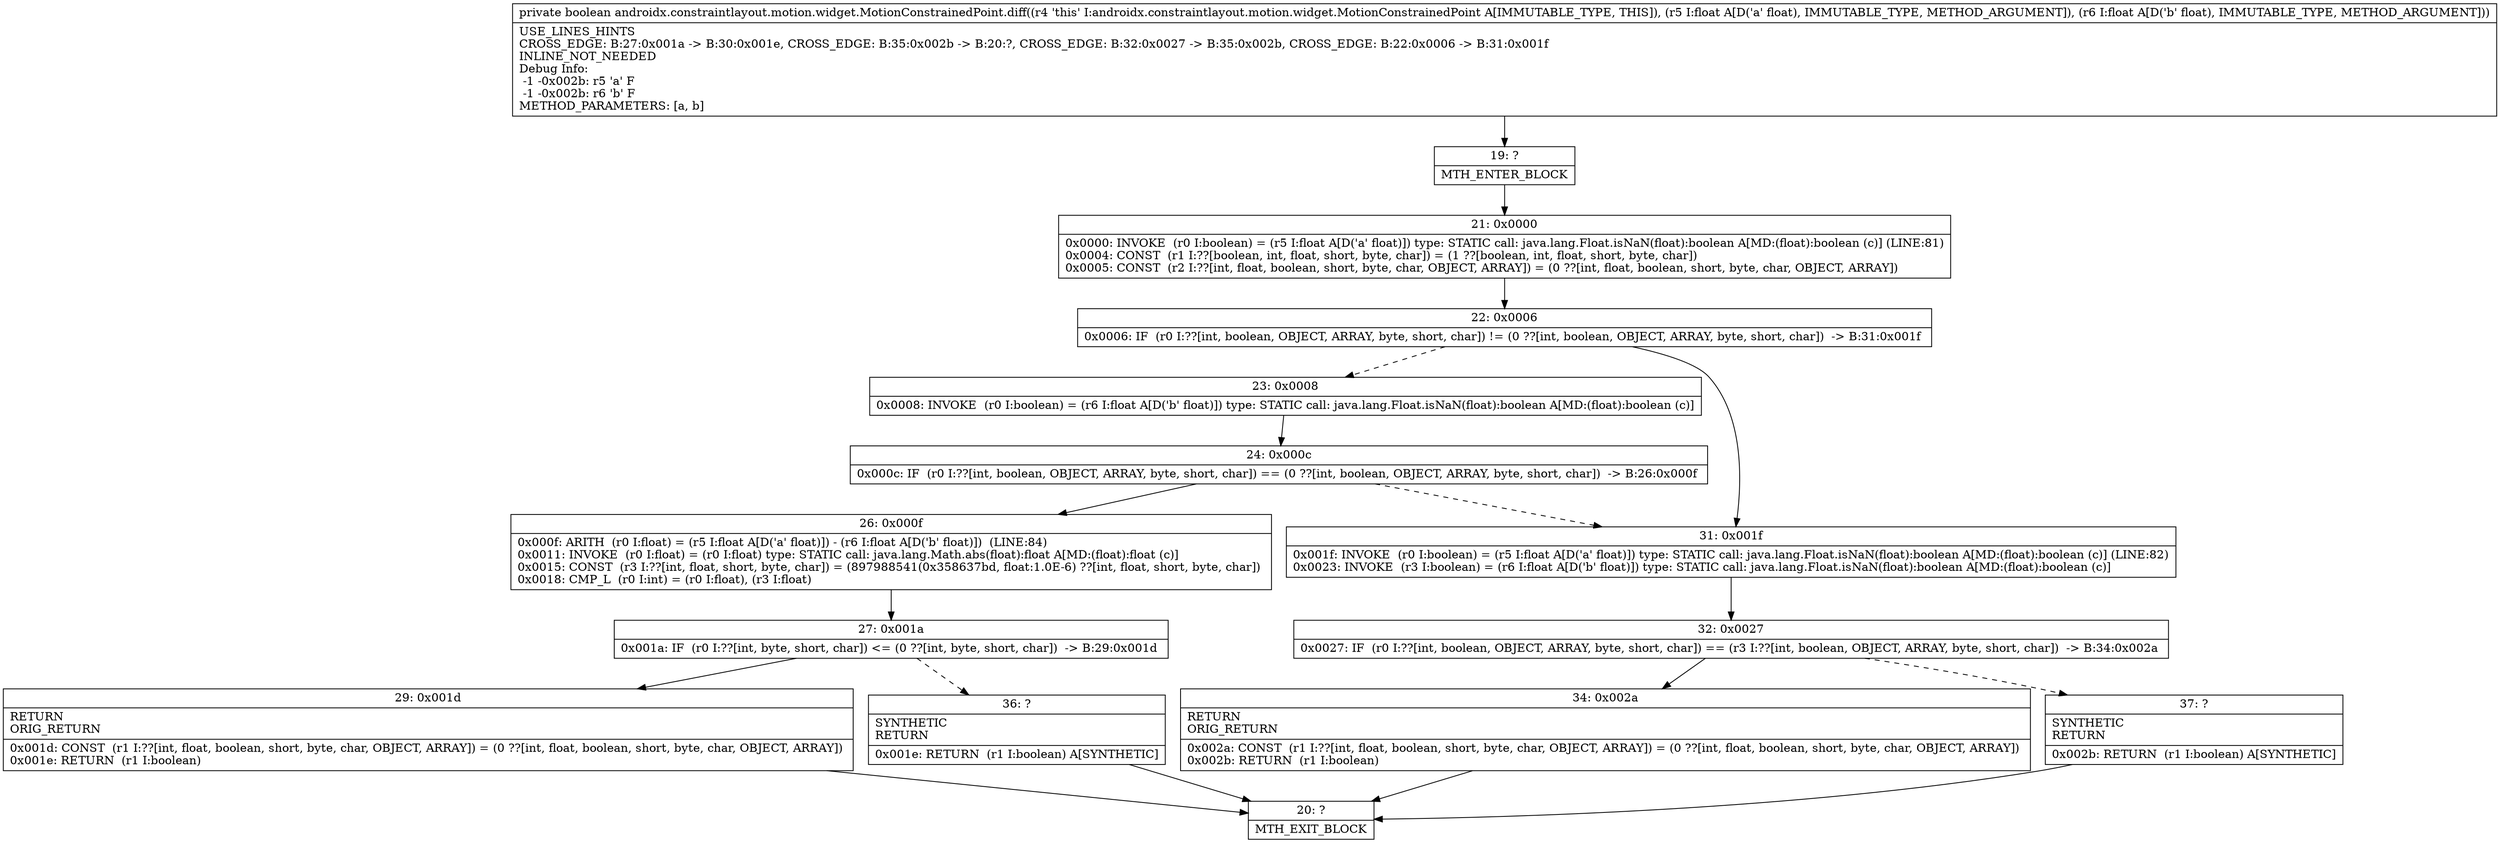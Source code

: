 digraph "CFG forandroidx.constraintlayout.motion.widget.MotionConstrainedPoint.diff(FF)Z" {
Node_19 [shape=record,label="{19\:\ ?|MTH_ENTER_BLOCK\l}"];
Node_21 [shape=record,label="{21\:\ 0x0000|0x0000: INVOKE  (r0 I:boolean) = (r5 I:float A[D('a' float)]) type: STATIC call: java.lang.Float.isNaN(float):boolean A[MD:(float):boolean (c)] (LINE:81)\l0x0004: CONST  (r1 I:??[boolean, int, float, short, byte, char]) = (1 ??[boolean, int, float, short, byte, char]) \l0x0005: CONST  (r2 I:??[int, float, boolean, short, byte, char, OBJECT, ARRAY]) = (0 ??[int, float, boolean, short, byte, char, OBJECT, ARRAY]) \l}"];
Node_22 [shape=record,label="{22\:\ 0x0006|0x0006: IF  (r0 I:??[int, boolean, OBJECT, ARRAY, byte, short, char]) != (0 ??[int, boolean, OBJECT, ARRAY, byte, short, char])  \-\> B:31:0x001f \l}"];
Node_23 [shape=record,label="{23\:\ 0x0008|0x0008: INVOKE  (r0 I:boolean) = (r6 I:float A[D('b' float)]) type: STATIC call: java.lang.Float.isNaN(float):boolean A[MD:(float):boolean (c)]\l}"];
Node_24 [shape=record,label="{24\:\ 0x000c|0x000c: IF  (r0 I:??[int, boolean, OBJECT, ARRAY, byte, short, char]) == (0 ??[int, boolean, OBJECT, ARRAY, byte, short, char])  \-\> B:26:0x000f \l}"];
Node_26 [shape=record,label="{26\:\ 0x000f|0x000f: ARITH  (r0 I:float) = (r5 I:float A[D('a' float)]) \- (r6 I:float A[D('b' float)])  (LINE:84)\l0x0011: INVOKE  (r0 I:float) = (r0 I:float) type: STATIC call: java.lang.Math.abs(float):float A[MD:(float):float (c)]\l0x0015: CONST  (r3 I:??[int, float, short, byte, char]) = (897988541(0x358637bd, float:1.0E\-6) ??[int, float, short, byte, char]) \l0x0018: CMP_L  (r0 I:int) = (r0 I:float), (r3 I:float) \l}"];
Node_27 [shape=record,label="{27\:\ 0x001a|0x001a: IF  (r0 I:??[int, byte, short, char]) \<= (0 ??[int, byte, short, char])  \-\> B:29:0x001d \l}"];
Node_29 [shape=record,label="{29\:\ 0x001d|RETURN\lORIG_RETURN\l|0x001d: CONST  (r1 I:??[int, float, boolean, short, byte, char, OBJECT, ARRAY]) = (0 ??[int, float, boolean, short, byte, char, OBJECT, ARRAY]) \l0x001e: RETURN  (r1 I:boolean) \l}"];
Node_20 [shape=record,label="{20\:\ ?|MTH_EXIT_BLOCK\l}"];
Node_36 [shape=record,label="{36\:\ ?|SYNTHETIC\lRETURN\l|0x001e: RETURN  (r1 I:boolean) A[SYNTHETIC]\l}"];
Node_31 [shape=record,label="{31\:\ 0x001f|0x001f: INVOKE  (r0 I:boolean) = (r5 I:float A[D('a' float)]) type: STATIC call: java.lang.Float.isNaN(float):boolean A[MD:(float):boolean (c)] (LINE:82)\l0x0023: INVOKE  (r3 I:boolean) = (r6 I:float A[D('b' float)]) type: STATIC call: java.lang.Float.isNaN(float):boolean A[MD:(float):boolean (c)]\l}"];
Node_32 [shape=record,label="{32\:\ 0x0027|0x0027: IF  (r0 I:??[int, boolean, OBJECT, ARRAY, byte, short, char]) == (r3 I:??[int, boolean, OBJECT, ARRAY, byte, short, char])  \-\> B:34:0x002a \l}"];
Node_34 [shape=record,label="{34\:\ 0x002a|RETURN\lORIG_RETURN\l|0x002a: CONST  (r1 I:??[int, float, boolean, short, byte, char, OBJECT, ARRAY]) = (0 ??[int, float, boolean, short, byte, char, OBJECT, ARRAY]) \l0x002b: RETURN  (r1 I:boolean) \l}"];
Node_37 [shape=record,label="{37\:\ ?|SYNTHETIC\lRETURN\l|0x002b: RETURN  (r1 I:boolean) A[SYNTHETIC]\l}"];
MethodNode[shape=record,label="{private boolean androidx.constraintlayout.motion.widget.MotionConstrainedPoint.diff((r4 'this' I:androidx.constraintlayout.motion.widget.MotionConstrainedPoint A[IMMUTABLE_TYPE, THIS]), (r5 I:float A[D('a' float), IMMUTABLE_TYPE, METHOD_ARGUMENT]), (r6 I:float A[D('b' float), IMMUTABLE_TYPE, METHOD_ARGUMENT]))  | USE_LINES_HINTS\lCROSS_EDGE: B:27:0x001a \-\> B:30:0x001e, CROSS_EDGE: B:35:0x002b \-\> B:20:?, CROSS_EDGE: B:32:0x0027 \-\> B:35:0x002b, CROSS_EDGE: B:22:0x0006 \-\> B:31:0x001f\lINLINE_NOT_NEEDED\lDebug Info:\l  \-1 \-0x002b: r5 'a' F\l  \-1 \-0x002b: r6 'b' F\lMETHOD_PARAMETERS: [a, b]\l}"];
MethodNode -> Node_19;Node_19 -> Node_21;
Node_21 -> Node_22;
Node_22 -> Node_23[style=dashed];
Node_22 -> Node_31;
Node_23 -> Node_24;
Node_24 -> Node_26;
Node_24 -> Node_31[style=dashed];
Node_26 -> Node_27;
Node_27 -> Node_29;
Node_27 -> Node_36[style=dashed];
Node_29 -> Node_20;
Node_36 -> Node_20;
Node_31 -> Node_32;
Node_32 -> Node_34;
Node_32 -> Node_37[style=dashed];
Node_34 -> Node_20;
Node_37 -> Node_20;
}


